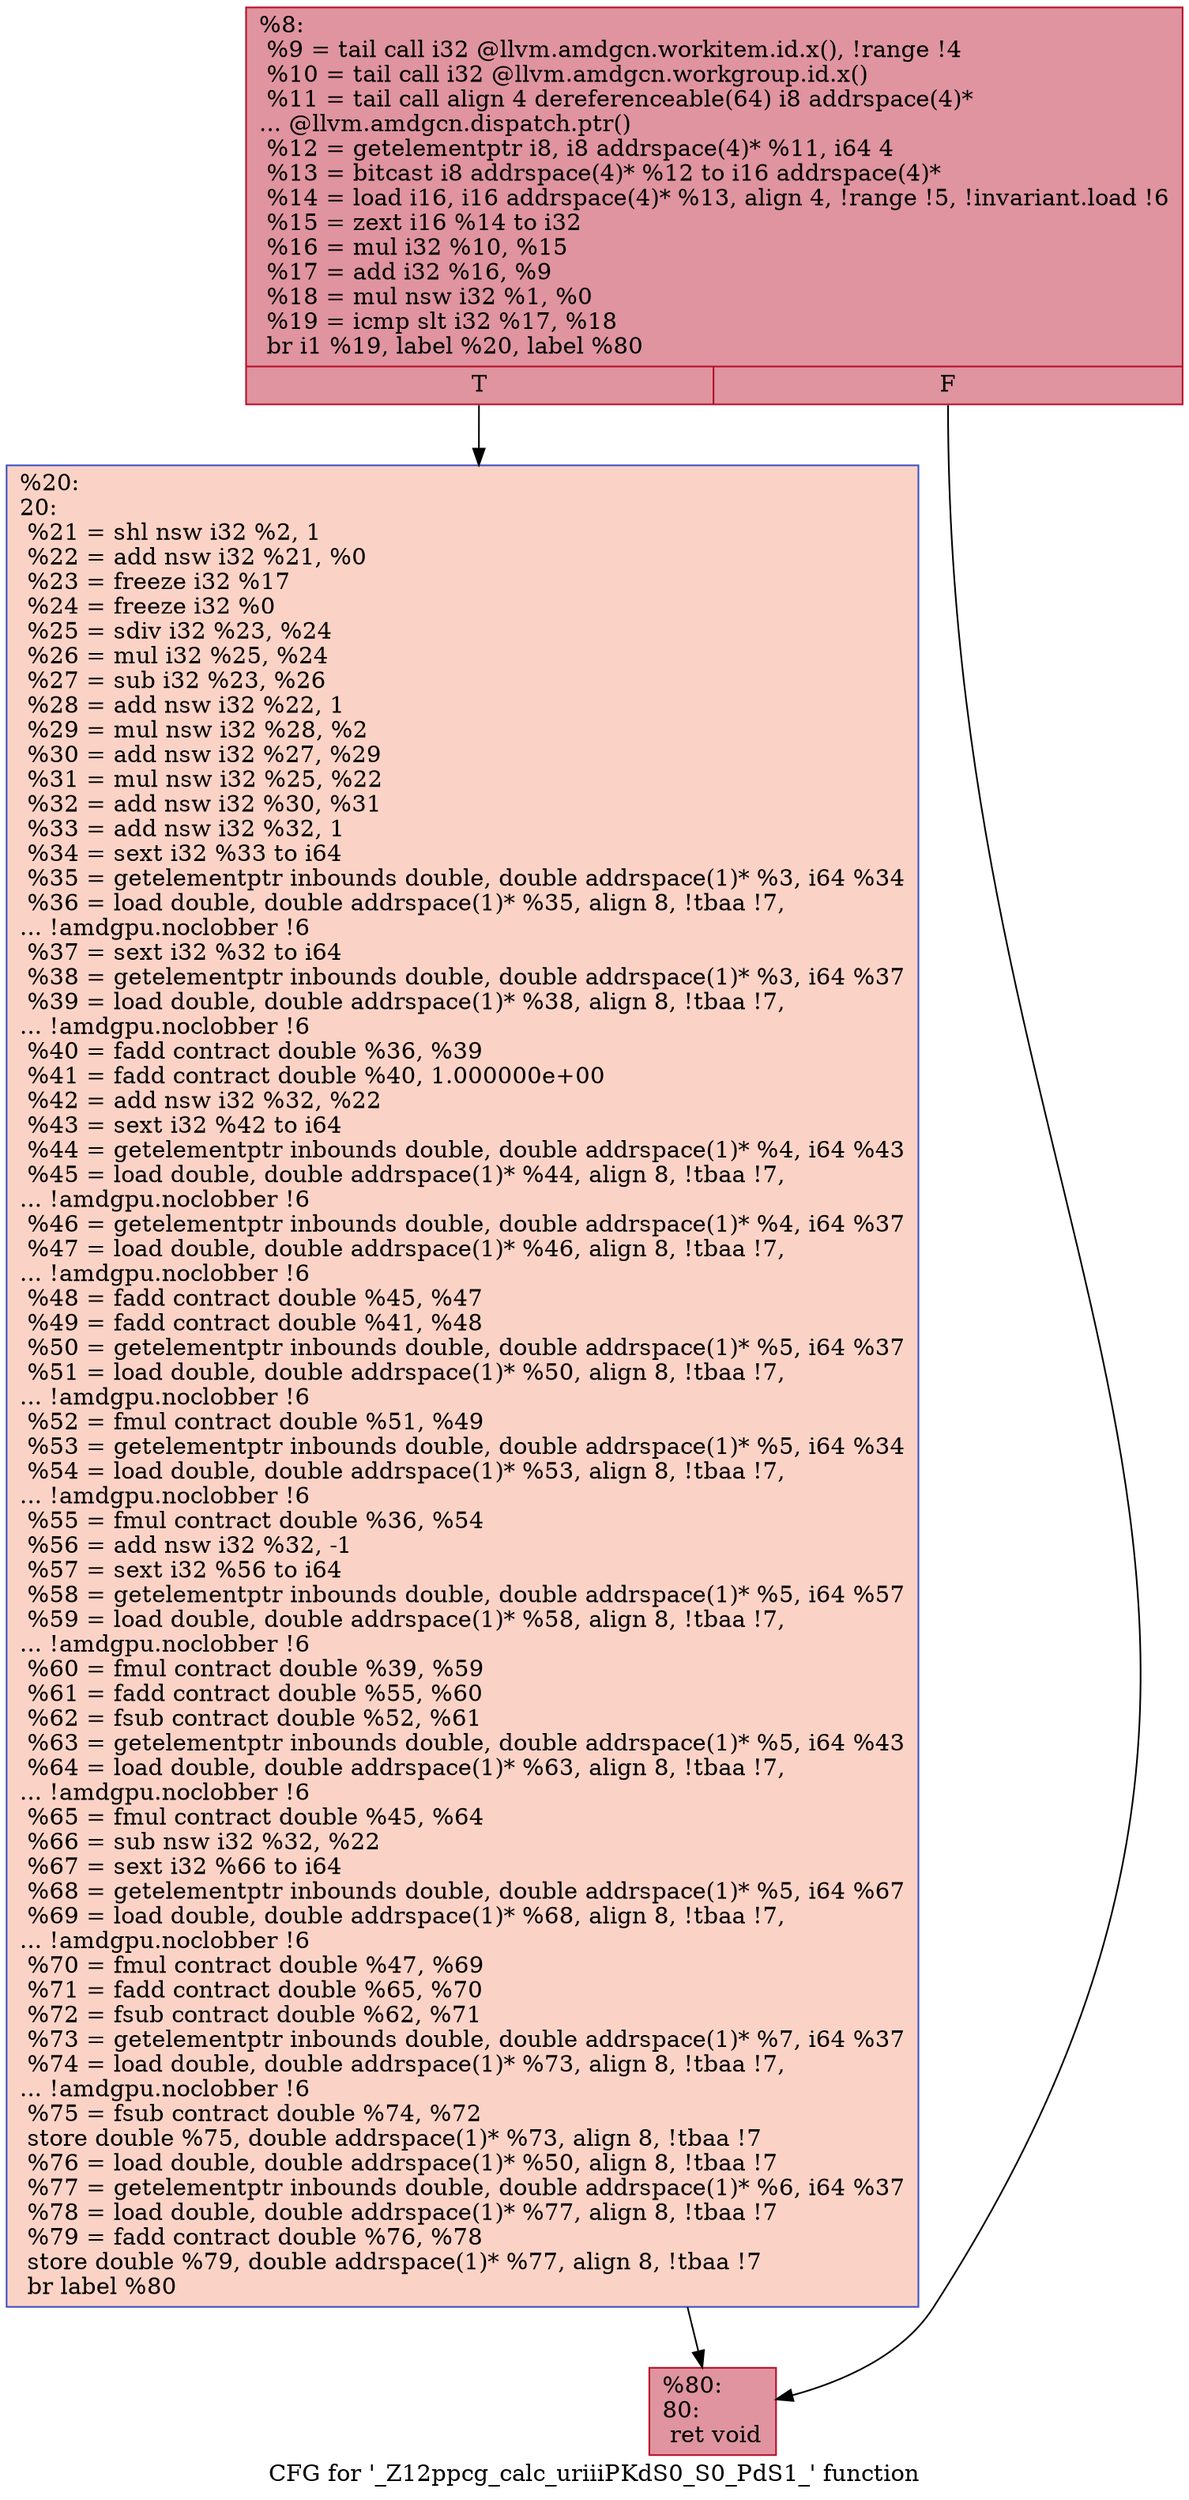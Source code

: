 digraph "CFG for '_Z12ppcg_calc_uriiiPKdS0_S0_PdS1_' function" {
	label="CFG for '_Z12ppcg_calc_uriiiPKdS0_S0_PdS1_' function";

	Node0x57eec40 [shape=record,color="#b70d28ff", style=filled, fillcolor="#b70d2870",label="{%8:\l  %9 = tail call i32 @llvm.amdgcn.workitem.id.x(), !range !4\l  %10 = tail call i32 @llvm.amdgcn.workgroup.id.x()\l  %11 = tail call align 4 dereferenceable(64) i8 addrspace(4)*\l... @llvm.amdgcn.dispatch.ptr()\l  %12 = getelementptr i8, i8 addrspace(4)* %11, i64 4\l  %13 = bitcast i8 addrspace(4)* %12 to i16 addrspace(4)*\l  %14 = load i16, i16 addrspace(4)* %13, align 4, !range !5, !invariant.load !6\l  %15 = zext i16 %14 to i32\l  %16 = mul i32 %10, %15\l  %17 = add i32 %16, %9\l  %18 = mul nsw i32 %1, %0\l  %19 = icmp slt i32 %17, %18\l  br i1 %19, label %20, label %80\l|{<s0>T|<s1>F}}"];
	Node0x57eec40:s0 -> Node0x57f0c40;
	Node0x57eec40:s1 -> Node0x57f0cd0;
	Node0x57f0c40 [shape=record,color="#3d50c3ff", style=filled, fillcolor="#f59c7d70",label="{%20:\l20:                                               \l  %21 = shl nsw i32 %2, 1\l  %22 = add nsw i32 %21, %0\l  %23 = freeze i32 %17\l  %24 = freeze i32 %0\l  %25 = sdiv i32 %23, %24\l  %26 = mul i32 %25, %24\l  %27 = sub i32 %23, %26\l  %28 = add nsw i32 %22, 1\l  %29 = mul nsw i32 %28, %2\l  %30 = add nsw i32 %27, %29\l  %31 = mul nsw i32 %25, %22\l  %32 = add nsw i32 %30, %31\l  %33 = add nsw i32 %32, 1\l  %34 = sext i32 %33 to i64\l  %35 = getelementptr inbounds double, double addrspace(1)* %3, i64 %34\l  %36 = load double, double addrspace(1)* %35, align 8, !tbaa !7,\l... !amdgpu.noclobber !6\l  %37 = sext i32 %32 to i64\l  %38 = getelementptr inbounds double, double addrspace(1)* %3, i64 %37\l  %39 = load double, double addrspace(1)* %38, align 8, !tbaa !7,\l... !amdgpu.noclobber !6\l  %40 = fadd contract double %36, %39\l  %41 = fadd contract double %40, 1.000000e+00\l  %42 = add nsw i32 %32, %22\l  %43 = sext i32 %42 to i64\l  %44 = getelementptr inbounds double, double addrspace(1)* %4, i64 %43\l  %45 = load double, double addrspace(1)* %44, align 8, !tbaa !7,\l... !amdgpu.noclobber !6\l  %46 = getelementptr inbounds double, double addrspace(1)* %4, i64 %37\l  %47 = load double, double addrspace(1)* %46, align 8, !tbaa !7,\l... !amdgpu.noclobber !6\l  %48 = fadd contract double %45, %47\l  %49 = fadd contract double %41, %48\l  %50 = getelementptr inbounds double, double addrspace(1)* %5, i64 %37\l  %51 = load double, double addrspace(1)* %50, align 8, !tbaa !7,\l... !amdgpu.noclobber !6\l  %52 = fmul contract double %51, %49\l  %53 = getelementptr inbounds double, double addrspace(1)* %5, i64 %34\l  %54 = load double, double addrspace(1)* %53, align 8, !tbaa !7,\l... !amdgpu.noclobber !6\l  %55 = fmul contract double %36, %54\l  %56 = add nsw i32 %32, -1\l  %57 = sext i32 %56 to i64\l  %58 = getelementptr inbounds double, double addrspace(1)* %5, i64 %57\l  %59 = load double, double addrspace(1)* %58, align 8, !tbaa !7,\l... !amdgpu.noclobber !6\l  %60 = fmul contract double %39, %59\l  %61 = fadd contract double %55, %60\l  %62 = fsub contract double %52, %61\l  %63 = getelementptr inbounds double, double addrspace(1)* %5, i64 %43\l  %64 = load double, double addrspace(1)* %63, align 8, !tbaa !7,\l... !amdgpu.noclobber !6\l  %65 = fmul contract double %45, %64\l  %66 = sub nsw i32 %32, %22\l  %67 = sext i32 %66 to i64\l  %68 = getelementptr inbounds double, double addrspace(1)* %5, i64 %67\l  %69 = load double, double addrspace(1)* %68, align 8, !tbaa !7,\l... !amdgpu.noclobber !6\l  %70 = fmul contract double %47, %69\l  %71 = fadd contract double %65, %70\l  %72 = fsub contract double %62, %71\l  %73 = getelementptr inbounds double, double addrspace(1)* %7, i64 %37\l  %74 = load double, double addrspace(1)* %73, align 8, !tbaa !7,\l... !amdgpu.noclobber !6\l  %75 = fsub contract double %74, %72\l  store double %75, double addrspace(1)* %73, align 8, !tbaa !7\l  %76 = load double, double addrspace(1)* %50, align 8, !tbaa !7\l  %77 = getelementptr inbounds double, double addrspace(1)* %6, i64 %37\l  %78 = load double, double addrspace(1)* %77, align 8, !tbaa !7\l  %79 = fadd contract double %76, %78\l  store double %79, double addrspace(1)* %77, align 8, !tbaa !7\l  br label %80\l}"];
	Node0x57f0c40 -> Node0x57f0cd0;
	Node0x57f0cd0 [shape=record,color="#b70d28ff", style=filled, fillcolor="#b70d2870",label="{%80:\l80:                                               \l  ret void\l}"];
}
